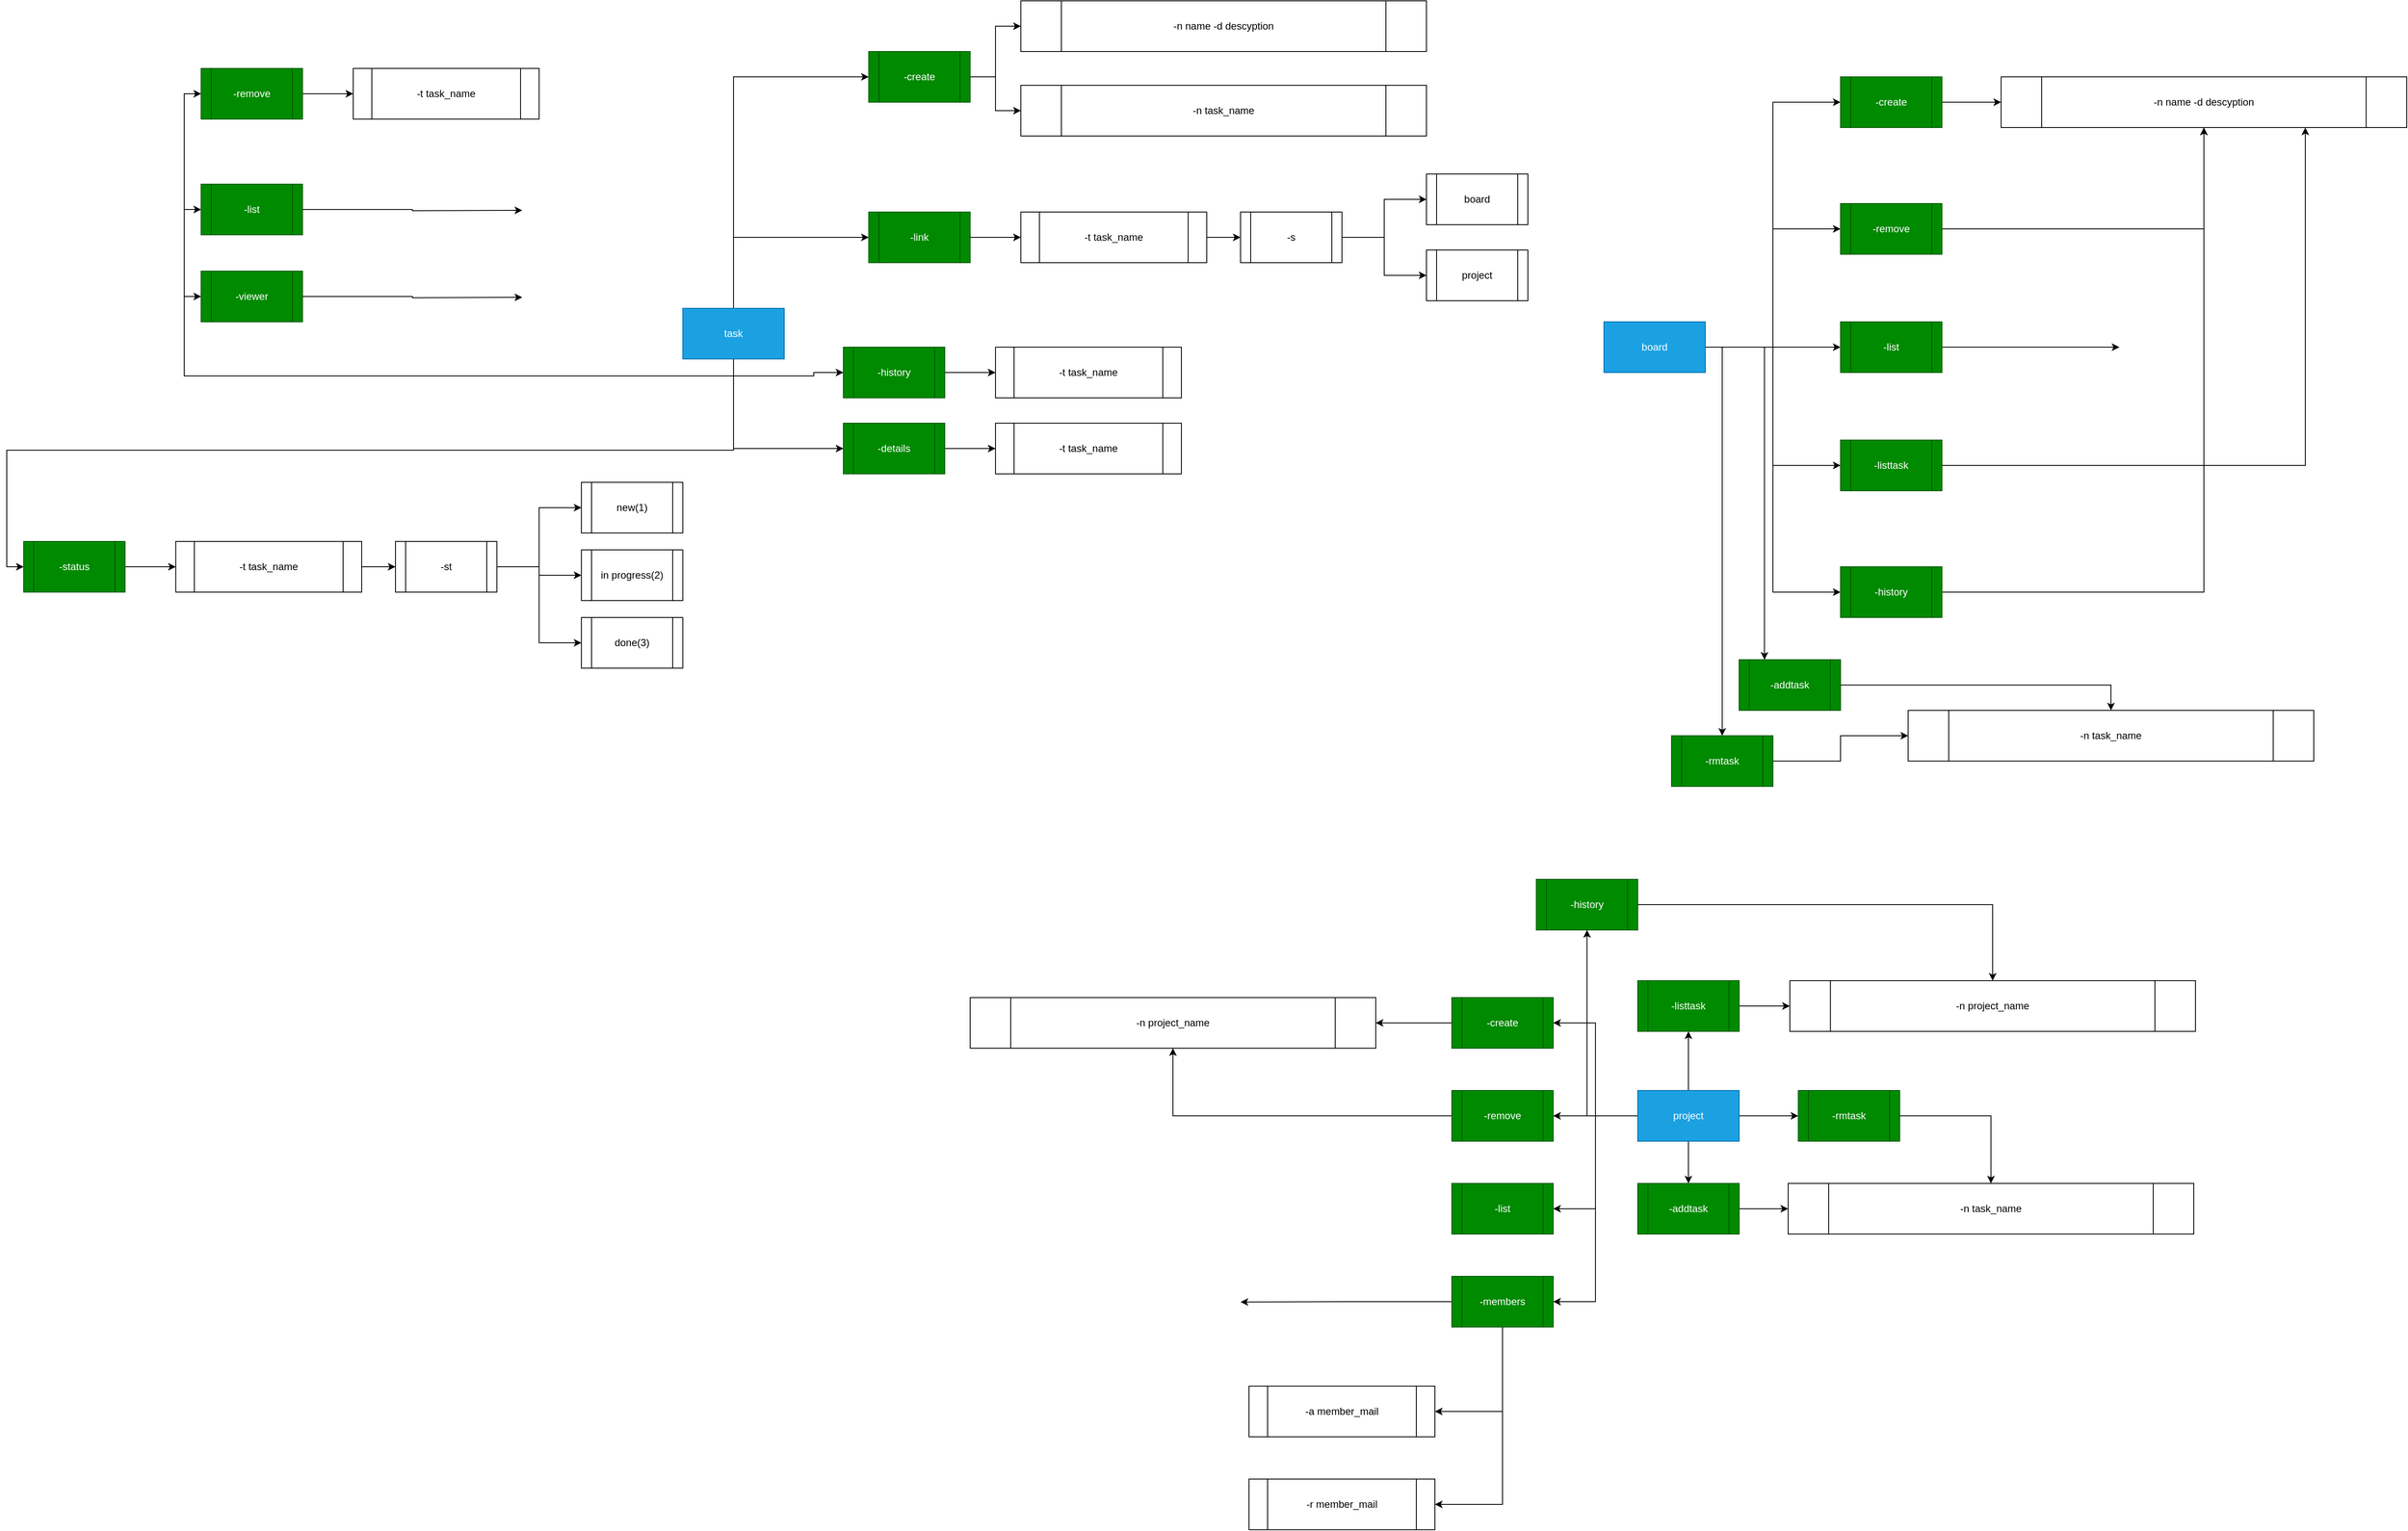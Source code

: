 <mxfile version="22.0.2" type="device">
  <diagram name="Strona-1" id="fa1Y3Vt_gMLhBlocg0XZ">
    <mxGraphModel dx="4567" dy="2054" grid="1" gridSize="10" guides="1" tooltips="1" connect="1" arrows="1" fold="1" page="1" pageScale="1" pageWidth="2339" pageHeight="3300" math="0" shadow="0">
      <root>
        <mxCell id="0" />
        <mxCell id="1" parent="0" />
        <mxCell id="xFXwR0wQ8rGsuL04AG6u-6" style="edgeStyle=orthogonalEdgeStyle;rounded=0;orthogonalLoop=1;jettySize=auto;html=1;exitX=0.5;exitY=0;exitDx=0;exitDy=0;entryX=0;entryY=0.5;entryDx=0;entryDy=0;" parent="1" source="xFXwR0wQ8rGsuL04AG6u-1" target="xFXwR0wQ8rGsuL04AG6u-2" edge="1">
          <mxGeometry relative="1" as="geometry" />
        </mxCell>
        <mxCell id="xFXwR0wQ8rGsuL04AG6u-7" style="edgeStyle=orthogonalEdgeStyle;rounded=0;orthogonalLoop=1;jettySize=auto;html=1;exitX=0.5;exitY=0;exitDx=0;exitDy=0;entryX=0;entryY=0.5;entryDx=0;entryDy=0;" parent="1" source="xFXwR0wQ8rGsuL04AG6u-1" target="xFXwR0wQ8rGsuL04AG6u-3" edge="1">
          <mxGeometry relative="1" as="geometry" />
        </mxCell>
        <mxCell id="xFXwR0wQ8rGsuL04AG6u-8" style="edgeStyle=orthogonalEdgeStyle;rounded=0;orthogonalLoop=1;jettySize=auto;html=1;exitX=0.5;exitY=1;exitDx=0;exitDy=0;entryX=0;entryY=0.5;entryDx=0;entryDy=0;" parent="1" source="xFXwR0wQ8rGsuL04AG6u-1" target="xFXwR0wQ8rGsuL04AG6u-4" edge="1">
          <mxGeometry relative="1" as="geometry" />
        </mxCell>
        <mxCell id="xFXwR0wQ8rGsuL04AG6u-9" style="edgeStyle=orthogonalEdgeStyle;rounded=0;orthogonalLoop=1;jettySize=auto;html=1;exitX=0.5;exitY=1;exitDx=0;exitDy=0;entryX=0;entryY=0.5;entryDx=0;entryDy=0;" parent="1" source="xFXwR0wQ8rGsuL04AG6u-1" target="xFXwR0wQ8rGsuL04AG6u-5" edge="1">
          <mxGeometry relative="1" as="geometry" />
        </mxCell>
        <mxCell id="xFXwR0wQ8rGsuL04AG6u-38" style="edgeStyle=orthogonalEdgeStyle;rounded=0;orthogonalLoop=1;jettySize=auto;html=1;exitX=0.5;exitY=1;exitDx=0;exitDy=0;entryX=0;entryY=0.5;entryDx=0;entryDy=0;" parent="1" source="xFXwR0wQ8rGsuL04AG6u-1" target="xFXwR0wQ8rGsuL04AG6u-37" edge="1">
          <mxGeometry relative="1" as="geometry" />
        </mxCell>
        <mxCell id="xFXwR0wQ8rGsuL04AG6u-76" style="edgeStyle=orthogonalEdgeStyle;rounded=0;orthogonalLoop=1;jettySize=auto;html=1;exitX=0.5;exitY=1;exitDx=0;exitDy=0;entryX=0;entryY=0.5;entryDx=0;entryDy=0;" parent="1" source="xFXwR0wQ8rGsuL04AG6u-1" target="xFXwR0wQ8rGsuL04AG6u-74" edge="1">
          <mxGeometry relative="1" as="geometry" />
        </mxCell>
        <mxCell id="viQG-hNYH4F6d--1IshX-3" style="edgeStyle=orthogonalEdgeStyle;rounded=0;orthogonalLoop=1;jettySize=auto;html=1;exitX=0.5;exitY=1;exitDx=0;exitDy=0;entryX=0;entryY=0.5;entryDx=0;entryDy=0;" edge="1" parent="1" source="xFXwR0wQ8rGsuL04AG6u-1" target="viQG-hNYH4F6d--1IshX-2">
          <mxGeometry relative="1" as="geometry" />
        </mxCell>
        <mxCell id="viQG-hNYH4F6d--1IshX-8" style="edgeStyle=orthogonalEdgeStyle;rounded=0;orthogonalLoop=1;jettySize=auto;html=1;exitX=0.5;exitY=1;exitDx=0;exitDy=0;entryX=0;entryY=0.5;entryDx=0;entryDy=0;" edge="1" parent="1" source="xFXwR0wQ8rGsuL04AG6u-1" target="viQG-hNYH4F6d--1IshX-5">
          <mxGeometry relative="1" as="geometry" />
        </mxCell>
        <mxCell id="xFXwR0wQ8rGsuL04AG6u-1" value="task" style="rounded=0;whiteSpace=wrap;html=1;fillColor=#1ba1e2;fontColor=#ffffff;strokeColor=#006EAF;" parent="1" vertex="1">
          <mxGeometry x="30" y="384" width="120" height="60" as="geometry" />
        </mxCell>
        <mxCell id="xFXwR0wQ8rGsuL04AG6u-11" style="edgeStyle=orthogonalEdgeStyle;rounded=0;orthogonalLoop=1;jettySize=auto;html=1;exitX=1;exitY=0.5;exitDx=0;exitDy=0;entryX=0;entryY=0.5;entryDx=0;entryDy=0;" parent="1" source="xFXwR0wQ8rGsuL04AG6u-2" target="xFXwR0wQ8rGsuL04AG6u-10" edge="1">
          <mxGeometry relative="1" as="geometry" />
        </mxCell>
        <mxCell id="xFXwR0wQ8rGsuL04AG6u-22" style="edgeStyle=orthogonalEdgeStyle;rounded=0;orthogonalLoop=1;jettySize=auto;html=1;exitX=1;exitY=0.5;exitDx=0;exitDy=0;entryX=0;entryY=0.5;entryDx=0;entryDy=0;" parent="1" source="xFXwR0wQ8rGsuL04AG6u-2" target="xFXwR0wQ8rGsuL04AG6u-21" edge="1">
          <mxGeometry relative="1" as="geometry" />
        </mxCell>
        <mxCell id="xFXwR0wQ8rGsuL04AG6u-2" value="-create" style="shape=process;whiteSpace=wrap;html=1;backgroundOutline=1;fillColor=#008a00;fontColor=#ffffff;strokeColor=#005700;" parent="1" vertex="1">
          <mxGeometry x="250" y="80" width="120" height="60" as="geometry" />
        </mxCell>
        <mxCell id="xFXwR0wQ8rGsuL04AG6u-13" style="edgeStyle=orthogonalEdgeStyle;rounded=0;orthogonalLoop=1;jettySize=auto;html=1;exitX=1;exitY=0.5;exitDx=0;exitDy=0;entryX=0;entryY=0.5;entryDx=0;entryDy=0;" parent="1" source="xFXwR0wQ8rGsuL04AG6u-3" target="xFXwR0wQ8rGsuL04AG6u-12" edge="1">
          <mxGeometry relative="1" as="geometry" />
        </mxCell>
        <mxCell id="xFXwR0wQ8rGsuL04AG6u-3" value="-link" style="shape=process;whiteSpace=wrap;html=1;backgroundOutline=1;fillColor=#008a00;fontColor=#ffffff;strokeColor=#005700;" parent="1" vertex="1">
          <mxGeometry x="250" y="270" width="120" height="60" as="geometry" />
        </mxCell>
        <mxCell id="xFXwR0wQ8rGsuL04AG6u-24" style="edgeStyle=orthogonalEdgeStyle;rounded=0;orthogonalLoop=1;jettySize=auto;html=1;exitX=1;exitY=0.5;exitDx=0;exitDy=0;entryX=0;entryY=0.5;entryDx=0;entryDy=0;" parent="1" source="xFXwR0wQ8rGsuL04AG6u-4" target="xFXwR0wQ8rGsuL04AG6u-23" edge="1">
          <mxGeometry relative="1" as="geometry" />
        </mxCell>
        <mxCell id="xFXwR0wQ8rGsuL04AG6u-4" value="-status" style="shape=process;whiteSpace=wrap;html=1;backgroundOutline=1;fillColor=#008a00;fontColor=#ffffff;strokeColor=#005700;" parent="1" vertex="1">
          <mxGeometry x="-750" y="660" width="120" height="60" as="geometry" />
        </mxCell>
        <mxCell id="xFXwR0wQ8rGsuL04AG6u-34" style="edgeStyle=orthogonalEdgeStyle;rounded=0;orthogonalLoop=1;jettySize=auto;html=1;exitX=1;exitY=0.5;exitDx=0;exitDy=0;entryX=0;entryY=0.5;entryDx=0;entryDy=0;" parent="1" source="xFXwR0wQ8rGsuL04AG6u-5" target="xFXwR0wQ8rGsuL04AG6u-33" edge="1">
          <mxGeometry relative="1" as="geometry" />
        </mxCell>
        <mxCell id="xFXwR0wQ8rGsuL04AG6u-5" value="-remove" style="shape=process;whiteSpace=wrap;html=1;backgroundOutline=1;fillColor=#008a00;fontColor=#ffffff;strokeColor=#005700;" parent="1" vertex="1">
          <mxGeometry x="-540" y="100" width="120" height="60" as="geometry" />
        </mxCell>
        <mxCell id="xFXwR0wQ8rGsuL04AG6u-10" value="-n name -d descyption" style="shape=process;whiteSpace=wrap;html=1;backgroundOutline=1;" parent="1" vertex="1">
          <mxGeometry x="430" y="20" width="480" height="60" as="geometry" />
        </mxCell>
        <mxCell id="xFXwR0wQ8rGsuL04AG6u-18" style="edgeStyle=orthogonalEdgeStyle;rounded=0;orthogonalLoop=1;jettySize=auto;html=1;exitX=1;exitY=0.5;exitDx=0;exitDy=0;entryX=0;entryY=0.5;entryDx=0;entryDy=0;" parent="1" source="xFXwR0wQ8rGsuL04AG6u-12" target="xFXwR0wQ8rGsuL04AG6u-17" edge="1">
          <mxGeometry relative="1" as="geometry" />
        </mxCell>
        <mxCell id="xFXwR0wQ8rGsuL04AG6u-12" value="-t task_name" style="shape=process;whiteSpace=wrap;html=1;backgroundOutline=1;" parent="1" vertex="1">
          <mxGeometry x="430" y="270" width="220" height="60" as="geometry" />
        </mxCell>
        <mxCell id="xFXwR0wQ8rGsuL04AG6u-14" value="board" style="shape=process;whiteSpace=wrap;html=1;backgroundOutline=1;" parent="1" vertex="1">
          <mxGeometry x="910" y="225" width="120" height="60" as="geometry" />
        </mxCell>
        <mxCell id="xFXwR0wQ8rGsuL04AG6u-15" value="project" style="shape=process;whiteSpace=wrap;html=1;backgroundOutline=1;" parent="1" vertex="1">
          <mxGeometry x="910" y="315" width="120" height="60" as="geometry" />
        </mxCell>
        <mxCell id="xFXwR0wQ8rGsuL04AG6u-19" style="edgeStyle=orthogonalEdgeStyle;rounded=0;orthogonalLoop=1;jettySize=auto;html=1;exitX=1;exitY=0.5;exitDx=0;exitDy=0;" parent="1" source="xFXwR0wQ8rGsuL04AG6u-17" target="xFXwR0wQ8rGsuL04AG6u-14" edge="1">
          <mxGeometry relative="1" as="geometry" />
        </mxCell>
        <mxCell id="xFXwR0wQ8rGsuL04AG6u-20" style="edgeStyle=orthogonalEdgeStyle;rounded=0;orthogonalLoop=1;jettySize=auto;html=1;exitX=1;exitY=0.5;exitDx=0;exitDy=0;entryX=0;entryY=0.5;entryDx=0;entryDy=0;" parent="1" source="xFXwR0wQ8rGsuL04AG6u-17" target="xFXwR0wQ8rGsuL04AG6u-15" edge="1">
          <mxGeometry relative="1" as="geometry" />
        </mxCell>
        <mxCell id="xFXwR0wQ8rGsuL04AG6u-17" value="-s" style="shape=process;whiteSpace=wrap;html=1;backgroundOutline=1;" parent="1" vertex="1">
          <mxGeometry x="690" y="270" width="120" height="60" as="geometry" />
        </mxCell>
        <mxCell id="xFXwR0wQ8rGsuL04AG6u-21" value="-n task_name" style="shape=process;whiteSpace=wrap;html=1;backgroundOutline=1;" parent="1" vertex="1">
          <mxGeometry x="430" y="120" width="480" height="60" as="geometry" />
        </mxCell>
        <mxCell id="xFXwR0wQ8rGsuL04AG6u-26" style="edgeStyle=orthogonalEdgeStyle;rounded=0;orthogonalLoop=1;jettySize=auto;html=1;exitX=1;exitY=0.5;exitDx=0;exitDy=0;entryX=0;entryY=0.5;entryDx=0;entryDy=0;" parent="1" source="xFXwR0wQ8rGsuL04AG6u-23" target="xFXwR0wQ8rGsuL04AG6u-25" edge="1">
          <mxGeometry relative="1" as="geometry" />
        </mxCell>
        <mxCell id="xFXwR0wQ8rGsuL04AG6u-23" value="-t task_name" style="shape=process;whiteSpace=wrap;html=1;backgroundOutline=1;" parent="1" vertex="1">
          <mxGeometry x="-570" y="660" width="220" height="60" as="geometry" />
        </mxCell>
        <mxCell id="xFXwR0wQ8rGsuL04AG6u-30" style="edgeStyle=orthogonalEdgeStyle;rounded=0;orthogonalLoop=1;jettySize=auto;html=1;exitX=1;exitY=0.5;exitDx=0;exitDy=0;entryX=0;entryY=0.5;entryDx=0;entryDy=0;" parent="1" source="xFXwR0wQ8rGsuL04AG6u-25" target="xFXwR0wQ8rGsuL04AG6u-27" edge="1">
          <mxGeometry relative="1" as="geometry" />
        </mxCell>
        <mxCell id="xFXwR0wQ8rGsuL04AG6u-31" style="edgeStyle=orthogonalEdgeStyle;rounded=0;orthogonalLoop=1;jettySize=auto;html=1;exitX=1;exitY=0.5;exitDx=0;exitDy=0;entryX=0;entryY=0.5;entryDx=0;entryDy=0;" parent="1" source="xFXwR0wQ8rGsuL04AG6u-25" target="xFXwR0wQ8rGsuL04AG6u-28" edge="1">
          <mxGeometry relative="1" as="geometry" />
        </mxCell>
        <mxCell id="xFXwR0wQ8rGsuL04AG6u-32" style="edgeStyle=orthogonalEdgeStyle;rounded=0;orthogonalLoop=1;jettySize=auto;html=1;exitX=1;exitY=0.5;exitDx=0;exitDy=0;entryX=0;entryY=0.5;entryDx=0;entryDy=0;" parent="1" source="xFXwR0wQ8rGsuL04AG6u-25" target="xFXwR0wQ8rGsuL04AG6u-29" edge="1">
          <mxGeometry relative="1" as="geometry" />
        </mxCell>
        <mxCell id="xFXwR0wQ8rGsuL04AG6u-25" value="-st" style="shape=process;whiteSpace=wrap;html=1;backgroundOutline=1;" parent="1" vertex="1">
          <mxGeometry x="-310" y="660" width="120" height="60" as="geometry" />
        </mxCell>
        <mxCell id="xFXwR0wQ8rGsuL04AG6u-27" value="new(1)" style="shape=process;whiteSpace=wrap;html=1;backgroundOutline=1;" parent="1" vertex="1">
          <mxGeometry x="-90" y="590" width="120" height="60" as="geometry" />
        </mxCell>
        <mxCell id="xFXwR0wQ8rGsuL04AG6u-28" value="in progress(2)" style="shape=process;whiteSpace=wrap;html=1;backgroundOutline=1;" parent="1" vertex="1">
          <mxGeometry x="-90" y="670" width="120" height="60" as="geometry" />
        </mxCell>
        <mxCell id="xFXwR0wQ8rGsuL04AG6u-29" value="done(3)" style="shape=process;whiteSpace=wrap;html=1;backgroundOutline=1;" parent="1" vertex="1">
          <mxGeometry x="-90" y="750" width="120" height="60" as="geometry" />
        </mxCell>
        <mxCell id="xFXwR0wQ8rGsuL04AG6u-33" value="-t task_name" style="shape=process;whiteSpace=wrap;html=1;backgroundOutline=1;" parent="1" vertex="1">
          <mxGeometry x="-360" y="100" width="220" height="60" as="geometry" />
        </mxCell>
        <mxCell id="xFXwR0wQ8rGsuL04AG6u-46" style="edgeStyle=orthogonalEdgeStyle;rounded=0;orthogonalLoop=1;jettySize=auto;html=1;exitX=0;exitY=0.5;exitDx=0;exitDy=0;entryX=1;entryY=0.5;entryDx=0;entryDy=0;" parent="1" source="xFXwR0wQ8rGsuL04AG6u-35" target="xFXwR0wQ8rGsuL04AG6u-36" edge="1">
          <mxGeometry relative="1" as="geometry" />
        </mxCell>
        <mxCell id="xFXwR0wQ8rGsuL04AG6u-47" style="edgeStyle=orthogonalEdgeStyle;rounded=0;orthogonalLoop=1;jettySize=auto;html=1;exitX=0;exitY=0.5;exitDx=0;exitDy=0;entryX=1;entryY=0.5;entryDx=0;entryDy=0;" parent="1" source="xFXwR0wQ8rGsuL04AG6u-35" target="xFXwR0wQ8rGsuL04AG6u-39" edge="1">
          <mxGeometry relative="1" as="geometry" />
        </mxCell>
        <mxCell id="xFXwR0wQ8rGsuL04AG6u-48" style="edgeStyle=orthogonalEdgeStyle;rounded=0;orthogonalLoop=1;jettySize=auto;html=1;exitX=0;exitY=0.5;exitDx=0;exitDy=0;entryX=1;entryY=0.5;entryDx=0;entryDy=0;" parent="1" source="xFXwR0wQ8rGsuL04AG6u-35" target="xFXwR0wQ8rGsuL04AG6u-40" edge="1">
          <mxGeometry relative="1" as="geometry" />
        </mxCell>
        <mxCell id="xFXwR0wQ8rGsuL04AG6u-51" style="edgeStyle=orthogonalEdgeStyle;rounded=0;orthogonalLoop=1;jettySize=auto;html=1;exitX=0;exitY=0.5;exitDx=0;exitDy=0;entryX=1;entryY=0.5;entryDx=0;entryDy=0;" parent="1" source="xFXwR0wQ8rGsuL04AG6u-35" target="xFXwR0wQ8rGsuL04AG6u-49" edge="1">
          <mxGeometry relative="1" as="geometry" />
        </mxCell>
        <mxCell id="xFXwR0wQ8rGsuL04AG6u-57" style="edgeStyle=orthogonalEdgeStyle;rounded=0;orthogonalLoop=1;jettySize=auto;html=1;exitX=0.5;exitY=0;exitDx=0;exitDy=0;entryX=0.5;entryY=1;entryDx=0;entryDy=0;" parent="1" source="xFXwR0wQ8rGsuL04AG6u-35" target="xFXwR0wQ8rGsuL04AG6u-56" edge="1">
          <mxGeometry relative="1" as="geometry" />
        </mxCell>
        <mxCell id="xFXwR0wQ8rGsuL04AG6u-61" style="edgeStyle=orthogonalEdgeStyle;rounded=0;orthogonalLoop=1;jettySize=auto;html=1;exitX=0.5;exitY=1;exitDx=0;exitDy=0;entryX=0.5;entryY=0;entryDx=0;entryDy=0;" parent="1" source="xFXwR0wQ8rGsuL04AG6u-35" target="xFXwR0wQ8rGsuL04AG6u-60" edge="1">
          <mxGeometry relative="1" as="geometry" />
        </mxCell>
        <mxCell id="xFXwR0wQ8rGsuL04AG6u-65" style="edgeStyle=orthogonalEdgeStyle;rounded=0;orthogonalLoop=1;jettySize=auto;html=1;exitX=1;exitY=0.5;exitDx=0;exitDy=0;entryX=0;entryY=0.5;entryDx=0;entryDy=0;" parent="1" source="xFXwR0wQ8rGsuL04AG6u-35" target="xFXwR0wQ8rGsuL04AG6u-64" edge="1">
          <mxGeometry relative="1" as="geometry" />
        </mxCell>
        <mxCell id="xFXwR0wQ8rGsuL04AG6u-80" style="edgeStyle=orthogonalEdgeStyle;rounded=0;orthogonalLoop=1;jettySize=auto;html=1;exitX=0;exitY=0.5;exitDx=0;exitDy=0;entryX=0.5;entryY=1;entryDx=0;entryDy=0;" parent="1" source="xFXwR0wQ8rGsuL04AG6u-35" target="xFXwR0wQ8rGsuL04AG6u-78" edge="1">
          <mxGeometry relative="1" as="geometry" />
        </mxCell>
        <mxCell id="xFXwR0wQ8rGsuL04AG6u-35" value="project" style="rounded=0;whiteSpace=wrap;html=1;fillColor=#1ba1e2;fontColor=#ffffff;strokeColor=#006EAF;" parent="1" vertex="1">
          <mxGeometry x="1160" y="1310" width="120" height="60" as="geometry" />
        </mxCell>
        <mxCell id="xFXwR0wQ8rGsuL04AG6u-43" style="edgeStyle=orthogonalEdgeStyle;rounded=0;orthogonalLoop=1;jettySize=auto;html=1;exitX=0;exitY=0.5;exitDx=0;exitDy=0;entryX=1;entryY=0.5;entryDx=0;entryDy=0;" parent="1" source="xFXwR0wQ8rGsuL04AG6u-36" target="xFXwR0wQ8rGsuL04AG6u-42" edge="1">
          <mxGeometry relative="1" as="geometry" />
        </mxCell>
        <mxCell id="xFXwR0wQ8rGsuL04AG6u-36" value="-create" style="shape=process;whiteSpace=wrap;html=1;backgroundOutline=1;fillColor=#008a00;fontColor=#ffffff;strokeColor=#005700;" parent="1" vertex="1">
          <mxGeometry x="940" y="1200" width="120" height="60" as="geometry" />
        </mxCell>
        <mxCell id="xFXwR0wQ8rGsuL04AG6u-92" style="edgeStyle=orthogonalEdgeStyle;rounded=0;orthogonalLoop=1;jettySize=auto;html=1;exitX=1;exitY=0.5;exitDx=0;exitDy=0;" parent="1" source="xFXwR0wQ8rGsuL04AG6u-37" edge="1">
          <mxGeometry relative="1" as="geometry">
            <mxPoint x="-160" y="268" as="targetPoint" />
          </mxGeometry>
        </mxCell>
        <mxCell id="xFXwR0wQ8rGsuL04AG6u-37" value="-list" style="shape=process;whiteSpace=wrap;html=1;backgroundOutline=1;fillColor=#008a00;fontColor=#ffffff;strokeColor=#005700;" parent="1" vertex="1">
          <mxGeometry x="-540" y="237" width="120" height="60" as="geometry" />
        </mxCell>
        <mxCell id="xFXwR0wQ8rGsuL04AG6u-45" style="edgeStyle=orthogonalEdgeStyle;rounded=0;orthogonalLoop=1;jettySize=auto;html=1;exitX=0;exitY=0.5;exitDx=0;exitDy=0;" parent="1" source="xFXwR0wQ8rGsuL04AG6u-39" target="xFXwR0wQ8rGsuL04AG6u-42" edge="1">
          <mxGeometry relative="1" as="geometry" />
        </mxCell>
        <mxCell id="xFXwR0wQ8rGsuL04AG6u-39" value="-remove" style="shape=process;whiteSpace=wrap;html=1;backgroundOutline=1;fillColor=#008a00;fontColor=#ffffff;strokeColor=#005700;" parent="1" vertex="1">
          <mxGeometry x="940" y="1310" width="120" height="60" as="geometry" />
        </mxCell>
        <mxCell id="xFXwR0wQ8rGsuL04AG6u-40" value="-list" style="shape=process;whiteSpace=wrap;html=1;backgroundOutline=1;fillColor=#008a00;fontColor=#ffffff;strokeColor=#005700;" parent="1" vertex="1">
          <mxGeometry x="940" y="1420" width="120" height="60" as="geometry" />
        </mxCell>
        <mxCell id="xFXwR0wQ8rGsuL04AG6u-42" value="-n project_name" style="shape=process;whiteSpace=wrap;html=1;backgroundOutline=1;" parent="1" vertex="1">
          <mxGeometry x="370" y="1200" width="480" height="60" as="geometry" />
        </mxCell>
        <mxCell id="xFXwR0wQ8rGsuL04AG6u-50" style="edgeStyle=orthogonalEdgeStyle;rounded=0;orthogonalLoop=1;jettySize=auto;html=1;exitX=0;exitY=0.5;exitDx=0;exitDy=0;" parent="1" source="xFXwR0wQ8rGsuL04AG6u-49" edge="1">
          <mxGeometry relative="1" as="geometry">
            <mxPoint x="690" y="1560.429" as="targetPoint" />
          </mxGeometry>
        </mxCell>
        <mxCell id="xFXwR0wQ8rGsuL04AG6u-53" style="edgeStyle=orthogonalEdgeStyle;rounded=0;orthogonalLoop=1;jettySize=auto;html=1;exitX=0.5;exitY=1;exitDx=0;exitDy=0;entryX=1;entryY=0.5;entryDx=0;entryDy=0;" parent="1" source="xFXwR0wQ8rGsuL04AG6u-49" target="xFXwR0wQ8rGsuL04AG6u-52" edge="1">
          <mxGeometry relative="1" as="geometry" />
        </mxCell>
        <mxCell id="xFXwR0wQ8rGsuL04AG6u-55" style="edgeStyle=orthogonalEdgeStyle;rounded=0;orthogonalLoop=1;jettySize=auto;html=1;exitX=0.5;exitY=1;exitDx=0;exitDy=0;entryX=1;entryY=0.5;entryDx=0;entryDy=0;" parent="1" source="xFXwR0wQ8rGsuL04AG6u-49" target="xFXwR0wQ8rGsuL04AG6u-54" edge="1">
          <mxGeometry relative="1" as="geometry" />
        </mxCell>
        <mxCell id="xFXwR0wQ8rGsuL04AG6u-49" value="-members" style="shape=process;whiteSpace=wrap;html=1;backgroundOutline=1;fillColor=#008a00;fontColor=#ffffff;strokeColor=#005700;" parent="1" vertex="1">
          <mxGeometry x="940" y="1530" width="120" height="60" as="geometry" />
        </mxCell>
        <mxCell id="xFXwR0wQ8rGsuL04AG6u-52" value="-a member_mail" style="shape=process;whiteSpace=wrap;html=1;backgroundOutline=1;" parent="1" vertex="1">
          <mxGeometry x="700" y="1660" width="220" height="60" as="geometry" />
        </mxCell>
        <mxCell id="xFXwR0wQ8rGsuL04AG6u-54" value="-r member_mail" style="shape=process;whiteSpace=wrap;html=1;backgroundOutline=1;" parent="1" vertex="1">
          <mxGeometry x="700" y="1770" width="220" height="60" as="geometry" />
        </mxCell>
        <mxCell id="xFXwR0wQ8rGsuL04AG6u-59" style="edgeStyle=orthogonalEdgeStyle;rounded=0;orthogonalLoop=1;jettySize=auto;html=1;exitX=1;exitY=0.5;exitDx=0;exitDy=0;entryX=0;entryY=0.5;entryDx=0;entryDy=0;" parent="1" source="xFXwR0wQ8rGsuL04AG6u-56" target="xFXwR0wQ8rGsuL04AG6u-58" edge="1">
          <mxGeometry relative="1" as="geometry" />
        </mxCell>
        <mxCell id="xFXwR0wQ8rGsuL04AG6u-56" value="-listtask" style="shape=process;whiteSpace=wrap;html=1;backgroundOutline=1;fillColor=#008a00;fontColor=#ffffff;strokeColor=#005700;" parent="1" vertex="1">
          <mxGeometry x="1160" y="1180" width="120" height="60" as="geometry" />
        </mxCell>
        <mxCell id="xFXwR0wQ8rGsuL04AG6u-58" value="-n project_name" style="shape=process;whiteSpace=wrap;html=1;backgroundOutline=1;" parent="1" vertex="1">
          <mxGeometry x="1340" y="1180" width="480" height="60" as="geometry" />
        </mxCell>
        <mxCell id="xFXwR0wQ8rGsuL04AG6u-63" style="edgeStyle=orthogonalEdgeStyle;rounded=0;orthogonalLoop=1;jettySize=auto;html=1;exitX=1;exitY=0.5;exitDx=0;exitDy=0;" parent="1" source="xFXwR0wQ8rGsuL04AG6u-60" target="xFXwR0wQ8rGsuL04AG6u-62" edge="1">
          <mxGeometry relative="1" as="geometry" />
        </mxCell>
        <mxCell id="xFXwR0wQ8rGsuL04AG6u-60" value="-addtask" style="shape=process;whiteSpace=wrap;html=1;backgroundOutline=1;fillColor=#008a00;fontColor=#ffffff;strokeColor=#005700;" parent="1" vertex="1">
          <mxGeometry x="1160" y="1420" width="120" height="60" as="geometry" />
        </mxCell>
        <mxCell id="xFXwR0wQ8rGsuL04AG6u-62" value="-n task_name" style="shape=process;whiteSpace=wrap;html=1;backgroundOutline=1;" parent="1" vertex="1">
          <mxGeometry x="1338" y="1420" width="480" height="60" as="geometry" />
        </mxCell>
        <mxCell id="xFXwR0wQ8rGsuL04AG6u-66" style="edgeStyle=orthogonalEdgeStyle;rounded=0;orthogonalLoop=1;jettySize=auto;html=1;exitX=1;exitY=0.5;exitDx=0;exitDy=0;entryX=0.5;entryY=0;entryDx=0;entryDy=0;" parent="1" source="xFXwR0wQ8rGsuL04AG6u-64" target="xFXwR0wQ8rGsuL04AG6u-62" edge="1">
          <mxGeometry relative="1" as="geometry" />
        </mxCell>
        <mxCell id="xFXwR0wQ8rGsuL04AG6u-64" value="-rmtask" style="shape=process;whiteSpace=wrap;html=1;backgroundOutline=1;fillColor=#008a00;fontColor=#ffffff;strokeColor=#005700;" parent="1" vertex="1">
          <mxGeometry x="1350" y="1310" width="120" height="60" as="geometry" />
        </mxCell>
        <mxCell id="xFXwR0wQ8rGsuL04AG6u-83" style="edgeStyle=orthogonalEdgeStyle;rounded=0;orthogonalLoop=1;jettySize=auto;html=1;exitX=1;exitY=0.5;exitDx=0;exitDy=0;entryX=0;entryY=0.5;entryDx=0;entryDy=0;" parent="1" source="xFXwR0wQ8rGsuL04AG6u-67" target="xFXwR0wQ8rGsuL04AG6u-68" edge="1">
          <mxGeometry relative="1" as="geometry" />
        </mxCell>
        <mxCell id="xFXwR0wQ8rGsuL04AG6u-84" style="edgeStyle=orthogonalEdgeStyle;rounded=0;orthogonalLoop=1;jettySize=auto;html=1;exitX=1;exitY=0.5;exitDx=0;exitDy=0;entryX=0;entryY=0.5;entryDx=0;entryDy=0;" parent="1" source="xFXwR0wQ8rGsuL04AG6u-67" target="xFXwR0wQ8rGsuL04AG6u-69" edge="1">
          <mxGeometry relative="1" as="geometry" />
        </mxCell>
        <mxCell id="xFXwR0wQ8rGsuL04AG6u-85" style="edgeStyle=orthogonalEdgeStyle;rounded=0;orthogonalLoop=1;jettySize=auto;html=1;exitX=1;exitY=0.5;exitDx=0;exitDy=0;entryX=0;entryY=0.5;entryDx=0;entryDy=0;" parent="1" source="xFXwR0wQ8rGsuL04AG6u-67" target="xFXwR0wQ8rGsuL04AG6u-70" edge="1">
          <mxGeometry relative="1" as="geometry" />
        </mxCell>
        <mxCell id="xFXwR0wQ8rGsuL04AG6u-86" style="edgeStyle=orthogonalEdgeStyle;rounded=0;orthogonalLoop=1;jettySize=auto;html=1;exitX=1;exitY=0.5;exitDx=0;exitDy=0;entryX=0;entryY=0.5;entryDx=0;entryDy=0;" parent="1" source="xFXwR0wQ8rGsuL04AG6u-67" target="xFXwR0wQ8rGsuL04AG6u-72" edge="1">
          <mxGeometry relative="1" as="geometry" />
        </mxCell>
        <mxCell id="xFXwR0wQ8rGsuL04AG6u-87" style="edgeStyle=orthogonalEdgeStyle;rounded=0;orthogonalLoop=1;jettySize=auto;html=1;exitX=1;exitY=0.5;exitDx=0;exitDy=0;entryX=0;entryY=0.5;entryDx=0;entryDy=0;" parent="1" source="xFXwR0wQ8rGsuL04AG6u-67" target="xFXwR0wQ8rGsuL04AG6u-82" edge="1">
          <mxGeometry relative="1" as="geometry" />
        </mxCell>
        <mxCell id="xFXwR0wQ8rGsuL04AG6u-96" style="edgeStyle=orthogonalEdgeStyle;rounded=0;orthogonalLoop=1;jettySize=auto;html=1;exitX=1;exitY=0.5;exitDx=0;exitDy=0;entryX=0.25;entryY=0;entryDx=0;entryDy=0;" parent="1" source="xFXwR0wQ8rGsuL04AG6u-67" target="xFXwR0wQ8rGsuL04AG6u-94" edge="1">
          <mxGeometry relative="1" as="geometry" />
        </mxCell>
        <mxCell id="xFXwR0wQ8rGsuL04AG6u-101" style="edgeStyle=orthogonalEdgeStyle;rounded=0;orthogonalLoop=1;jettySize=auto;html=1;exitX=1;exitY=0.5;exitDx=0;exitDy=0;entryX=0.5;entryY=0;entryDx=0;entryDy=0;" parent="1" source="xFXwR0wQ8rGsuL04AG6u-67" target="xFXwR0wQ8rGsuL04AG6u-100" edge="1">
          <mxGeometry relative="1" as="geometry" />
        </mxCell>
        <mxCell id="xFXwR0wQ8rGsuL04AG6u-67" value="board" style="rounded=0;whiteSpace=wrap;html=1;fillColor=#1ba1e2;fontColor=#ffffff;strokeColor=#006EAF;" parent="1" vertex="1">
          <mxGeometry x="1120" y="400" width="120" height="60" as="geometry" />
        </mxCell>
        <mxCell id="xFXwR0wQ8rGsuL04AG6u-89" style="edgeStyle=orthogonalEdgeStyle;rounded=0;orthogonalLoop=1;jettySize=auto;html=1;exitX=1;exitY=0.5;exitDx=0;exitDy=0;entryX=0;entryY=0.5;entryDx=0;entryDy=0;" parent="1" source="xFXwR0wQ8rGsuL04AG6u-68" target="xFXwR0wQ8rGsuL04AG6u-88" edge="1">
          <mxGeometry relative="1" as="geometry" />
        </mxCell>
        <mxCell id="xFXwR0wQ8rGsuL04AG6u-68" value="-create" style="shape=process;whiteSpace=wrap;html=1;backgroundOutline=1;fillColor=#008a00;fontColor=#ffffff;strokeColor=#005700;" parent="1" vertex="1">
          <mxGeometry x="1400" y="110" width="120" height="60" as="geometry" />
        </mxCell>
        <mxCell id="xFXwR0wQ8rGsuL04AG6u-90" style="edgeStyle=orthogonalEdgeStyle;rounded=0;orthogonalLoop=1;jettySize=auto;html=1;exitX=1;exitY=0.5;exitDx=0;exitDy=0;entryX=0.5;entryY=1;entryDx=0;entryDy=0;" parent="1" source="xFXwR0wQ8rGsuL04AG6u-69" target="xFXwR0wQ8rGsuL04AG6u-88" edge="1">
          <mxGeometry relative="1" as="geometry" />
        </mxCell>
        <mxCell id="xFXwR0wQ8rGsuL04AG6u-69" value="-remove" style="shape=process;whiteSpace=wrap;html=1;backgroundOutline=1;fillColor=#008a00;fontColor=#ffffff;strokeColor=#005700;" parent="1" vertex="1">
          <mxGeometry x="1400" y="260" width="120" height="60" as="geometry" />
        </mxCell>
        <mxCell id="xFXwR0wQ8rGsuL04AG6u-91" style="edgeStyle=orthogonalEdgeStyle;rounded=0;orthogonalLoop=1;jettySize=auto;html=1;exitX=1;exitY=0.5;exitDx=0;exitDy=0;" parent="1" source="xFXwR0wQ8rGsuL04AG6u-70" edge="1">
          <mxGeometry relative="1" as="geometry">
            <mxPoint x="1730" y="430" as="targetPoint" />
          </mxGeometry>
        </mxCell>
        <mxCell id="xFXwR0wQ8rGsuL04AG6u-70" value="-list" style="shape=process;whiteSpace=wrap;html=1;backgroundOutline=1;fillColor=#008a00;fontColor=#ffffff;strokeColor=#005700;" parent="1" vertex="1">
          <mxGeometry x="1400" y="400" width="120" height="60" as="geometry" />
        </mxCell>
        <mxCell id="xFXwR0wQ8rGsuL04AG6u-93" style="edgeStyle=orthogonalEdgeStyle;rounded=0;orthogonalLoop=1;jettySize=auto;html=1;exitX=1;exitY=0.5;exitDx=0;exitDy=0;entryX=0.75;entryY=1;entryDx=0;entryDy=0;" parent="1" source="xFXwR0wQ8rGsuL04AG6u-72" target="xFXwR0wQ8rGsuL04AG6u-88" edge="1">
          <mxGeometry relative="1" as="geometry" />
        </mxCell>
        <mxCell id="xFXwR0wQ8rGsuL04AG6u-72" value="-listtask" style="shape=process;whiteSpace=wrap;html=1;backgroundOutline=1;fillColor=#008a00;fontColor=#ffffff;strokeColor=#005700;" parent="1" vertex="1">
          <mxGeometry x="1400" y="540" width="120" height="60" as="geometry" />
        </mxCell>
        <mxCell id="xFXwR0wQ8rGsuL04AG6u-77" style="edgeStyle=orthogonalEdgeStyle;rounded=0;orthogonalLoop=1;jettySize=auto;html=1;exitX=1;exitY=0.5;exitDx=0;exitDy=0;entryX=0;entryY=0.5;entryDx=0;entryDy=0;" parent="1" source="xFXwR0wQ8rGsuL04AG6u-74" target="xFXwR0wQ8rGsuL04AG6u-75" edge="1">
          <mxGeometry relative="1" as="geometry" />
        </mxCell>
        <mxCell id="xFXwR0wQ8rGsuL04AG6u-74" value="-history" style="shape=process;whiteSpace=wrap;html=1;backgroundOutline=1;fillColor=#008a00;fontColor=#ffffff;strokeColor=#005700;" parent="1" vertex="1">
          <mxGeometry x="220" y="430" width="120" height="60" as="geometry" />
        </mxCell>
        <mxCell id="xFXwR0wQ8rGsuL04AG6u-75" value="-t task_name" style="shape=process;whiteSpace=wrap;html=1;backgroundOutline=1;" parent="1" vertex="1">
          <mxGeometry x="400" y="430" width="220" height="60" as="geometry" />
        </mxCell>
        <mxCell id="xFXwR0wQ8rGsuL04AG6u-81" style="edgeStyle=orthogonalEdgeStyle;rounded=0;orthogonalLoop=1;jettySize=auto;html=1;exitX=1;exitY=0.5;exitDx=0;exitDy=0;entryX=0.5;entryY=0;entryDx=0;entryDy=0;" parent="1" source="xFXwR0wQ8rGsuL04AG6u-78" target="xFXwR0wQ8rGsuL04AG6u-58" edge="1">
          <mxGeometry relative="1" as="geometry" />
        </mxCell>
        <mxCell id="xFXwR0wQ8rGsuL04AG6u-78" value="-history" style="shape=process;whiteSpace=wrap;html=1;backgroundOutline=1;fillColor=#008a00;fontColor=#ffffff;strokeColor=#005700;" parent="1" vertex="1">
          <mxGeometry x="1040" y="1060" width="120" height="60" as="geometry" />
        </mxCell>
        <mxCell id="xFXwR0wQ8rGsuL04AG6u-104" style="edgeStyle=orthogonalEdgeStyle;rounded=0;orthogonalLoop=1;jettySize=auto;html=1;exitX=1;exitY=0.5;exitDx=0;exitDy=0;" parent="1" source="xFXwR0wQ8rGsuL04AG6u-82" target="xFXwR0wQ8rGsuL04AG6u-88" edge="1">
          <mxGeometry relative="1" as="geometry" />
        </mxCell>
        <mxCell id="xFXwR0wQ8rGsuL04AG6u-82" value="-history" style="shape=process;whiteSpace=wrap;html=1;backgroundOutline=1;fillColor=#008a00;fontColor=#ffffff;strokeColor=#005700;" parent="1" vertex="1">
          <mxGeometry x="1400" y="690" width="120" height="60" as="geometry" />
        </mxCell>
        <mxCell id="xFXwR0wQ8rGsuL04AG6u-88" value="-n name -d descyption" style="shape=process;whiteSpace=wrap;html=1;backgroundOutline=1;" parent="1" vertex="1">
          <mxGeometry x="1590" y="110" width="480" height="60" as="geometry" />
        </mxCell>
        <mxCell id="xFXwR0wQ8rGsuL04AG6u-99" style="edgeStyle=orthogonalEdgeStyle;rounded=0;orthogonalLoop=1;jettySize=auto;html=1;exitX=1;exitY=0.5;exitDx=0;exitDy=0;entryX=0.5;entryY=0;entryDx=0;entryDy=0;" parent="1" source="xFXwR0wQ8rGsuL04AG6u-94" target="xFXwR0wQ8rGsuL04AG6u-97" edge="1">
          <mxGeometry relative="1" as="geometry" />
        </mxCell>
        <mxCell id="xFXwR0wQ8rGsuL04AG6u-94" value="-addtask" style="shape=process;whiteSpace=wrap;html=1;backgroundOutline=1;fillColor=#008a00;fontColor=#ffffff;strokeColor=#005700;" parent="1" vertex="1">
          <mxGeometry x="1280" y="800" width="120" height="60" as="geometry" />
        </mxCell>
        <mxCell id="xFXwR0wQ8rGsuL04AG6u-97" value="-n task_name" style="shape=process;whiteSpace=wrap;html=1;backgroundOutline=1;" parent="1" vertex="1">
          <mxGeometry x="1480" y="860" width="480" height="60" as="geometry" />
        </mxCell>
        <mxCell id="xFXwR0wQ8rGsuL04AG6u-102" style="edgeStyle=orthogonalEdgeStyle;rounded=0;orthogonalLoop=1;jettySize=auto;html=1;exitX=1;exitY=0.5;exitDx=0;exitDy=0;entryX=0;entryY=0.5;entryDx=0;entryDy=0;" parent="1" source="xFXwR0wQ8rGsuL04AG6u-100" target="xFXwR0wQ8rGsuL04AG6u-97" edge="1">
          <mxGeometry relative="1" as="geometry" />
        </mxCell>
        <mxCell id="xFXwR0wQ8rGsuL04AG6u-100" value="-rmtask" style="shape=process;whiteSpace=wrap;html=1;backgroundOutline=1;fillColor=#008a00;fontColor=#ffffff;strokeColor=#005700;" parent="1" vertex="1">
          <mxGeometry x="1200" y="890" width="120" height="60" as="geometry" />
        </mxCell>
        <mxCell id="viQG-hNYH4F6d--1IshX-1" style="edgeStyle=orthogonalEdgeStyle;rounded=0;orthogonalLoop=1;jettySize=auto;html=1;exitX=1;exitY=0.5;exitDx=0;exitDy=0;" edge="1" parent="1" source="viQG-hNYH4F6d--1IshX-2">
          <mxGeometry relative="1" as="geometry">
            <mxPoint x="-160" y="371" as="targetPoint" />
          </mxGeometry>
        </mxCell>
        <mxCell id="viQG-hNYH4F6d--1IshX-2" value="-viewer" style="shape=process;whiteSpace=wrap;html=1;backgroundOutline=1;fillColor=#008a00;fontColor=#ffffff;strokeColor=#005700;" vertex="1" parent="1">
          <mxGeometry x="-540" y="340" width="120" height="60" as="geometry" />
        </mxCell>
        <mxCell id="viQG-hNYH4F6d--1IshX-7" style="edgeStyle=orthogonalEdgeStyle;rounded=0;orthogonalLoop=1;jettySize=auto;html=1;exitX=1;exitY=0.5;exitDx=0;exitDy=0;entryX=0;entryY=0.5;entryDx=0;entryDy=0;" edge="1" parent="1" source="viQG-hNYH4F6d--1IshX-5" target="viQG-hNYH4F6d--1IshX-6">
          <mxGeometry relative="1" as="geometry" />
        </mxCell>
        <mxCell id="viQG-hNYH4F6d--1IshX-5" value="-details" style="shape=process;whiteSpace=wrap;html=1;backgroundOutline=1;fillColor=#008a00;fontColor=#ffffff;strokeColor=#005700;" vertex="1" parent="1">
          <mxGeometry x="220" y="520" width="120" height="60" as="geometry" />
        </mxCell>
        <mxCell id="viQG-hNYH4F6d--1IshX-6" value="-t task_name" style="shape=process;whiteSpace=wrap;html=1;backgroundOutline=1;" vertex="1" parent="1">
          <mxGeometry x="400" y="520" width="220" height="60" as="geometry" />
        </mxCell>
      </root>
    </mxGraphModel>
  </diagram>
</mxfile>
